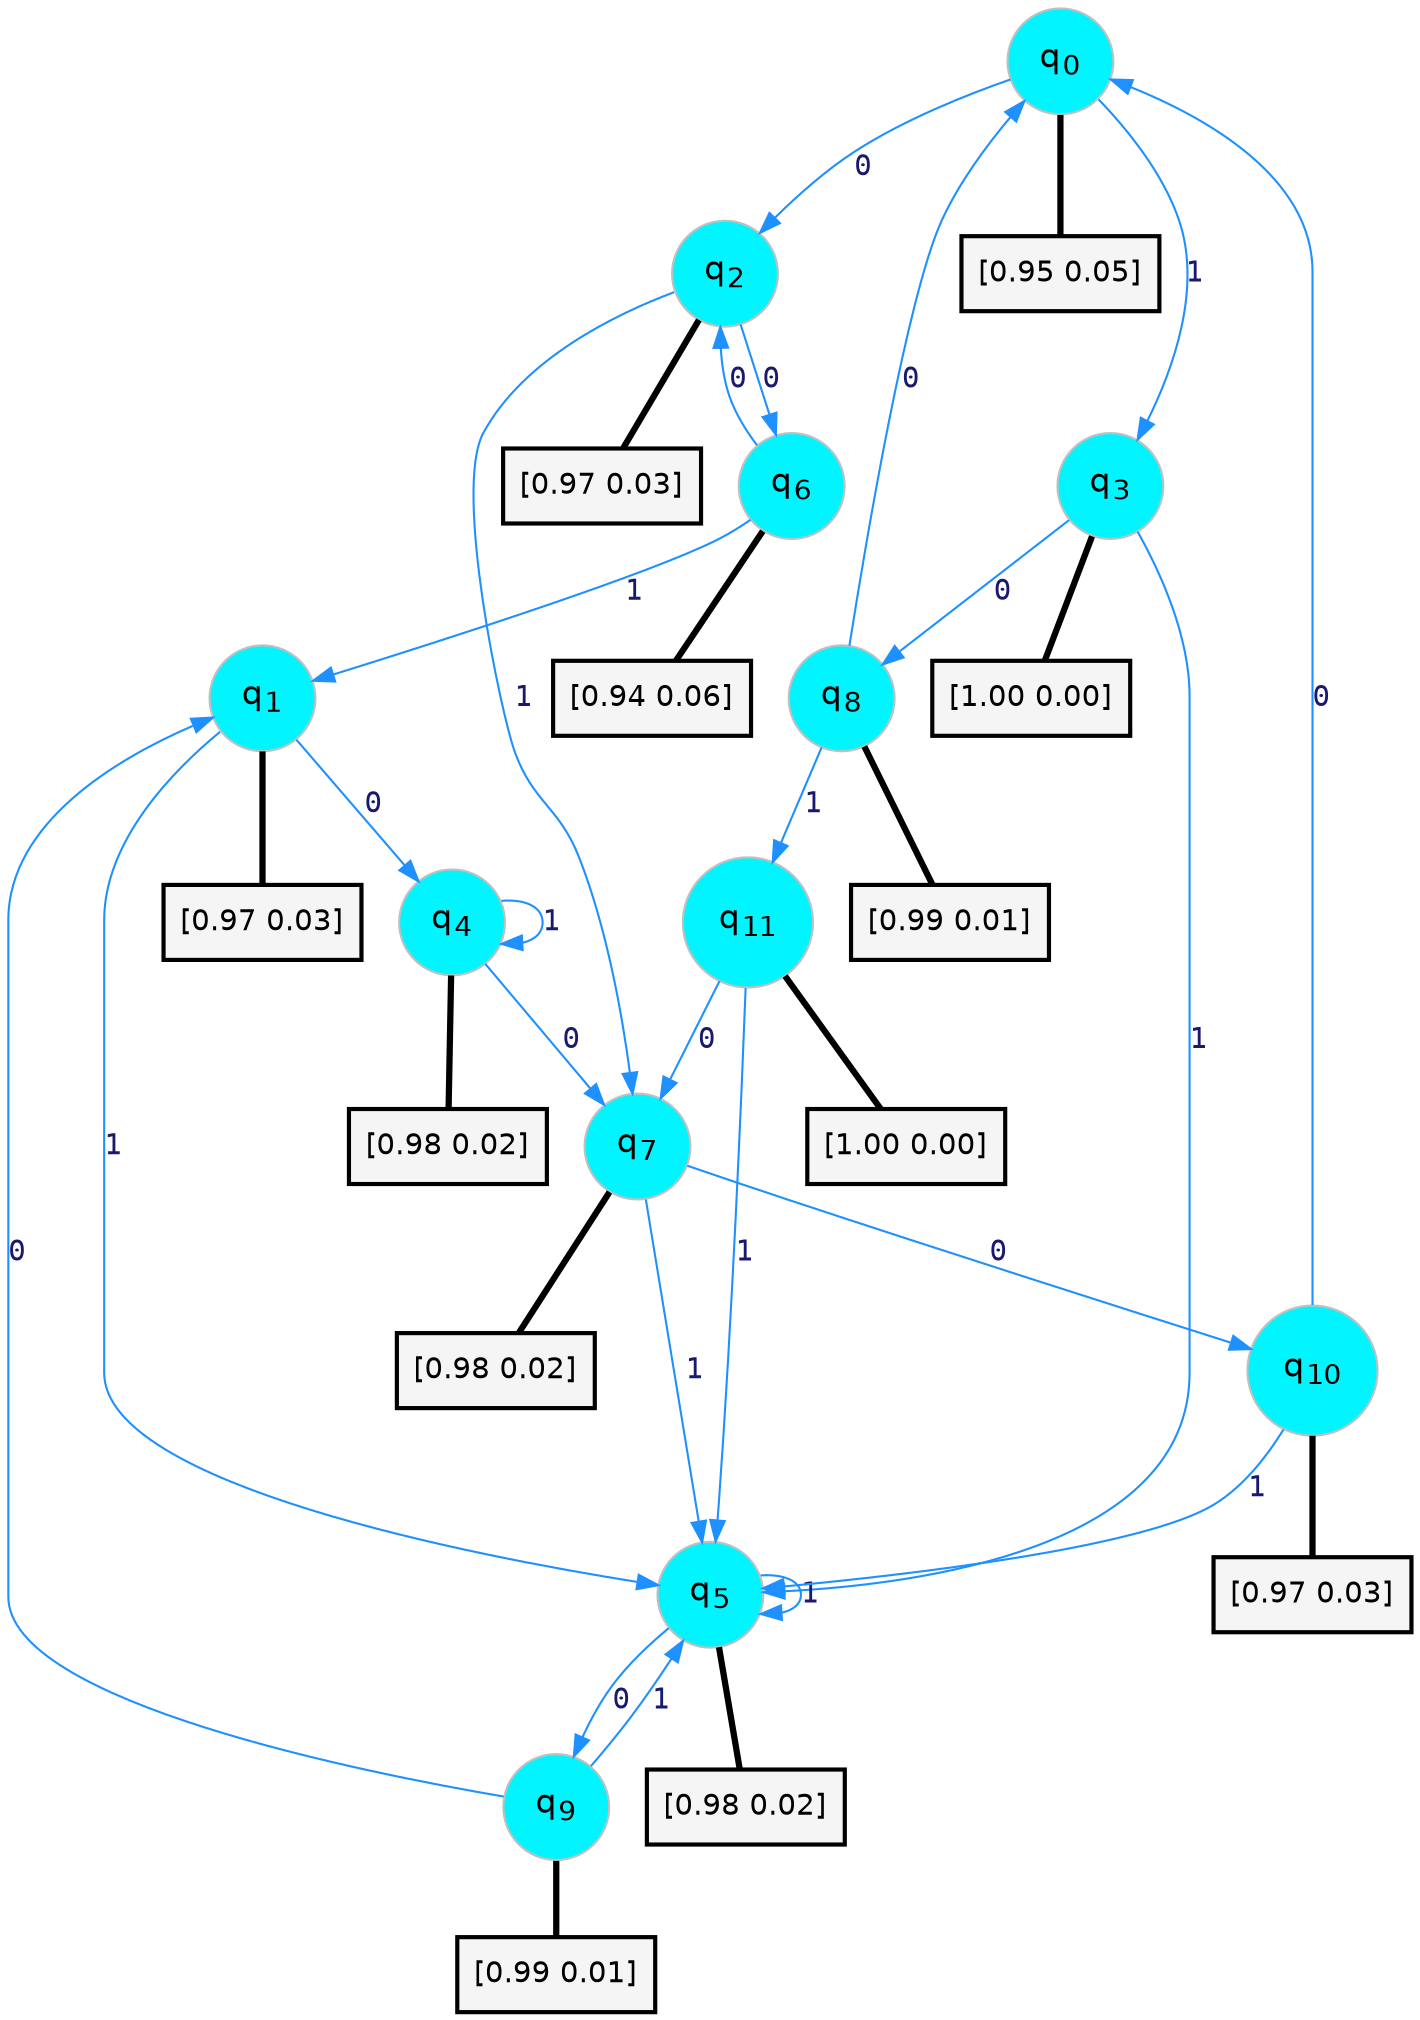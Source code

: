 digraph G {
graph [
bgcolor=transparent, dpi=300, rankdir=TD, size="40,25"];
node [
color=gray, fillcolor=turquoise1, fontcolor=black, fontname=Helvetica, fontsize=16, fontweight=bold, shape=circle, style=filled];
edge [
arrowsize=1, color=dodgerblue1, fontcolor=midnightblue, fontname=courier, fontweight=bold, penwidth=1, style=solid, weight=20];
0[label=<q<SUB>0</SUB>>];
1[label=<q<SUB>1</SUB>>];
2[label=<q<SUB>2</SUB>>];
3[label=<q<SUB>3</SUB>>];
4[label=<q<SUB>4</SUB>>];
5[label=<q<SUB>5</SUB>>];
6[label=<q<SUB>6</SUB>>];
7[label=<q<SUB>7</SUB>>];
8[label=<q<SUB>8</SUB>>];
9[label=<q<SUB>9</SUB>>];
10[label=<q<SUB>10</SUB>>];
11[label=<q<SUB>11</SUB>>];
12[label="[0.95 0.05]", shape=box,fontcolor=black, fontname=Helvetica, fontsize=14, penwidth=2, fillcolor=whitesmoke,color=black];
13[label="[0.97 0.03]", shape=box,fontcolor=black, fontname=Helvetica, fontsize=14, penwidth=2, fillcolor=whitesmoke,color=black];
14[label="[0.97 0.03]", shape=box,fontcolor=black, fontname=Helvetica, fontsize=14, penwidth=2, fillcolor=whitesmoke,color=black];
15[label="[1.00 0.00]", shape=box,fontcolor=black, fontname=Helvetica, fontsize=14, penwidth=2, fillcolor=whitesmoke,color=black];
16[label="[0.98 0.02]", shape=box,fontcolor=black, fontname=Helvetica, fontsize=14, penwidth=2, fillcolor=whitesmoke,color=black];
17[label="[0.98 0.02]", shape=box,fontcolor=black, fontname=Helvetica, fontsize=14, penwidth=2, fillcolor=whitesmoke,color=black];
18[label="[0.94 0.06]", shape=box,fontcolor=black, fontname=Helvetica, fontsize=14, penwidth=2, fillcolor=whitesmoke,color=black];
19[label="[0.98 0.02]", shape=box,fontcolor=black, fontname=Helvetica, fontsize=14, penwidth=2, fillcolor=whitesmoke,color=black];
20[label="[0.99 0.01]", shape=box,fontcolor=black, fontname=Helvetica, fontsize=14, penwidth=2, fillcolor=whitesmoke,color=black];
21[label="[0.99 0.01]", shape=box,fontcolor=black, fontname=Helvetica, fontsize=14, penwidth=2, fillcolor=whitesmoke,color=black];
22[label="[0.97 0.03]", shape=box,fontcolor=black, fontname=Helvetica, fontsize=14, penwidth=2, fillcolor=whitesmoke,color=black];
23[label="[1.00 0.00]", shape=box,fontcolor=black, fontname=Helvetica, fontsize=14, penwidth=2, fillcolor=whitesmoke,color=black];
0->2 [label=0];
0->3 [label=1];
0->12 [arrowhead=none, penwidth=3,color=black];
1->4 [label=0];
1->5 [label=1];
1->13 [arrowhead=none, penwidth=3,color=black];
2->6 [label=0];
2->7 [label=1];
2->14 [arrowhead=none, penwidth=3,color=black];
3->8 [label=0];
3->5 [label=1];
3->15 [arrowhead=none, penwidth=3,color=black];
4->7 [label=0];
4->4 [label=1];
4->16 [arrowhead=none, penwidth=3,color=black];
5->9 [label=0];
5->5 [label=1];
5->17 [arrowhead=none, penwidth=3,color=black];
6->2 [label=0];
6->1 [label=1];
6->18 [arrowhead=none, penwidth=3,color=black];
7->10 [label=0];
7->5 [label=1];
7->19 [arrowhead=none, penwidth=3,color=black];
8->0 [label=0];
8->11 [label=1];
8->20 [arrowhead=none, penwidth=3,color=black];
9->1 [label=0];
9->5 [label=1];
9->21 [arrowhead=none, penwidth=3,color=black];
10->0 [label=0];
10->5 [label=1];
10->22 [arrowhead=none, penwidth=3,color=black];
11->7 [label=0];
11->5 [label=1];
11->23 [arrowhead=none, penwidth=3,color=black];
}
